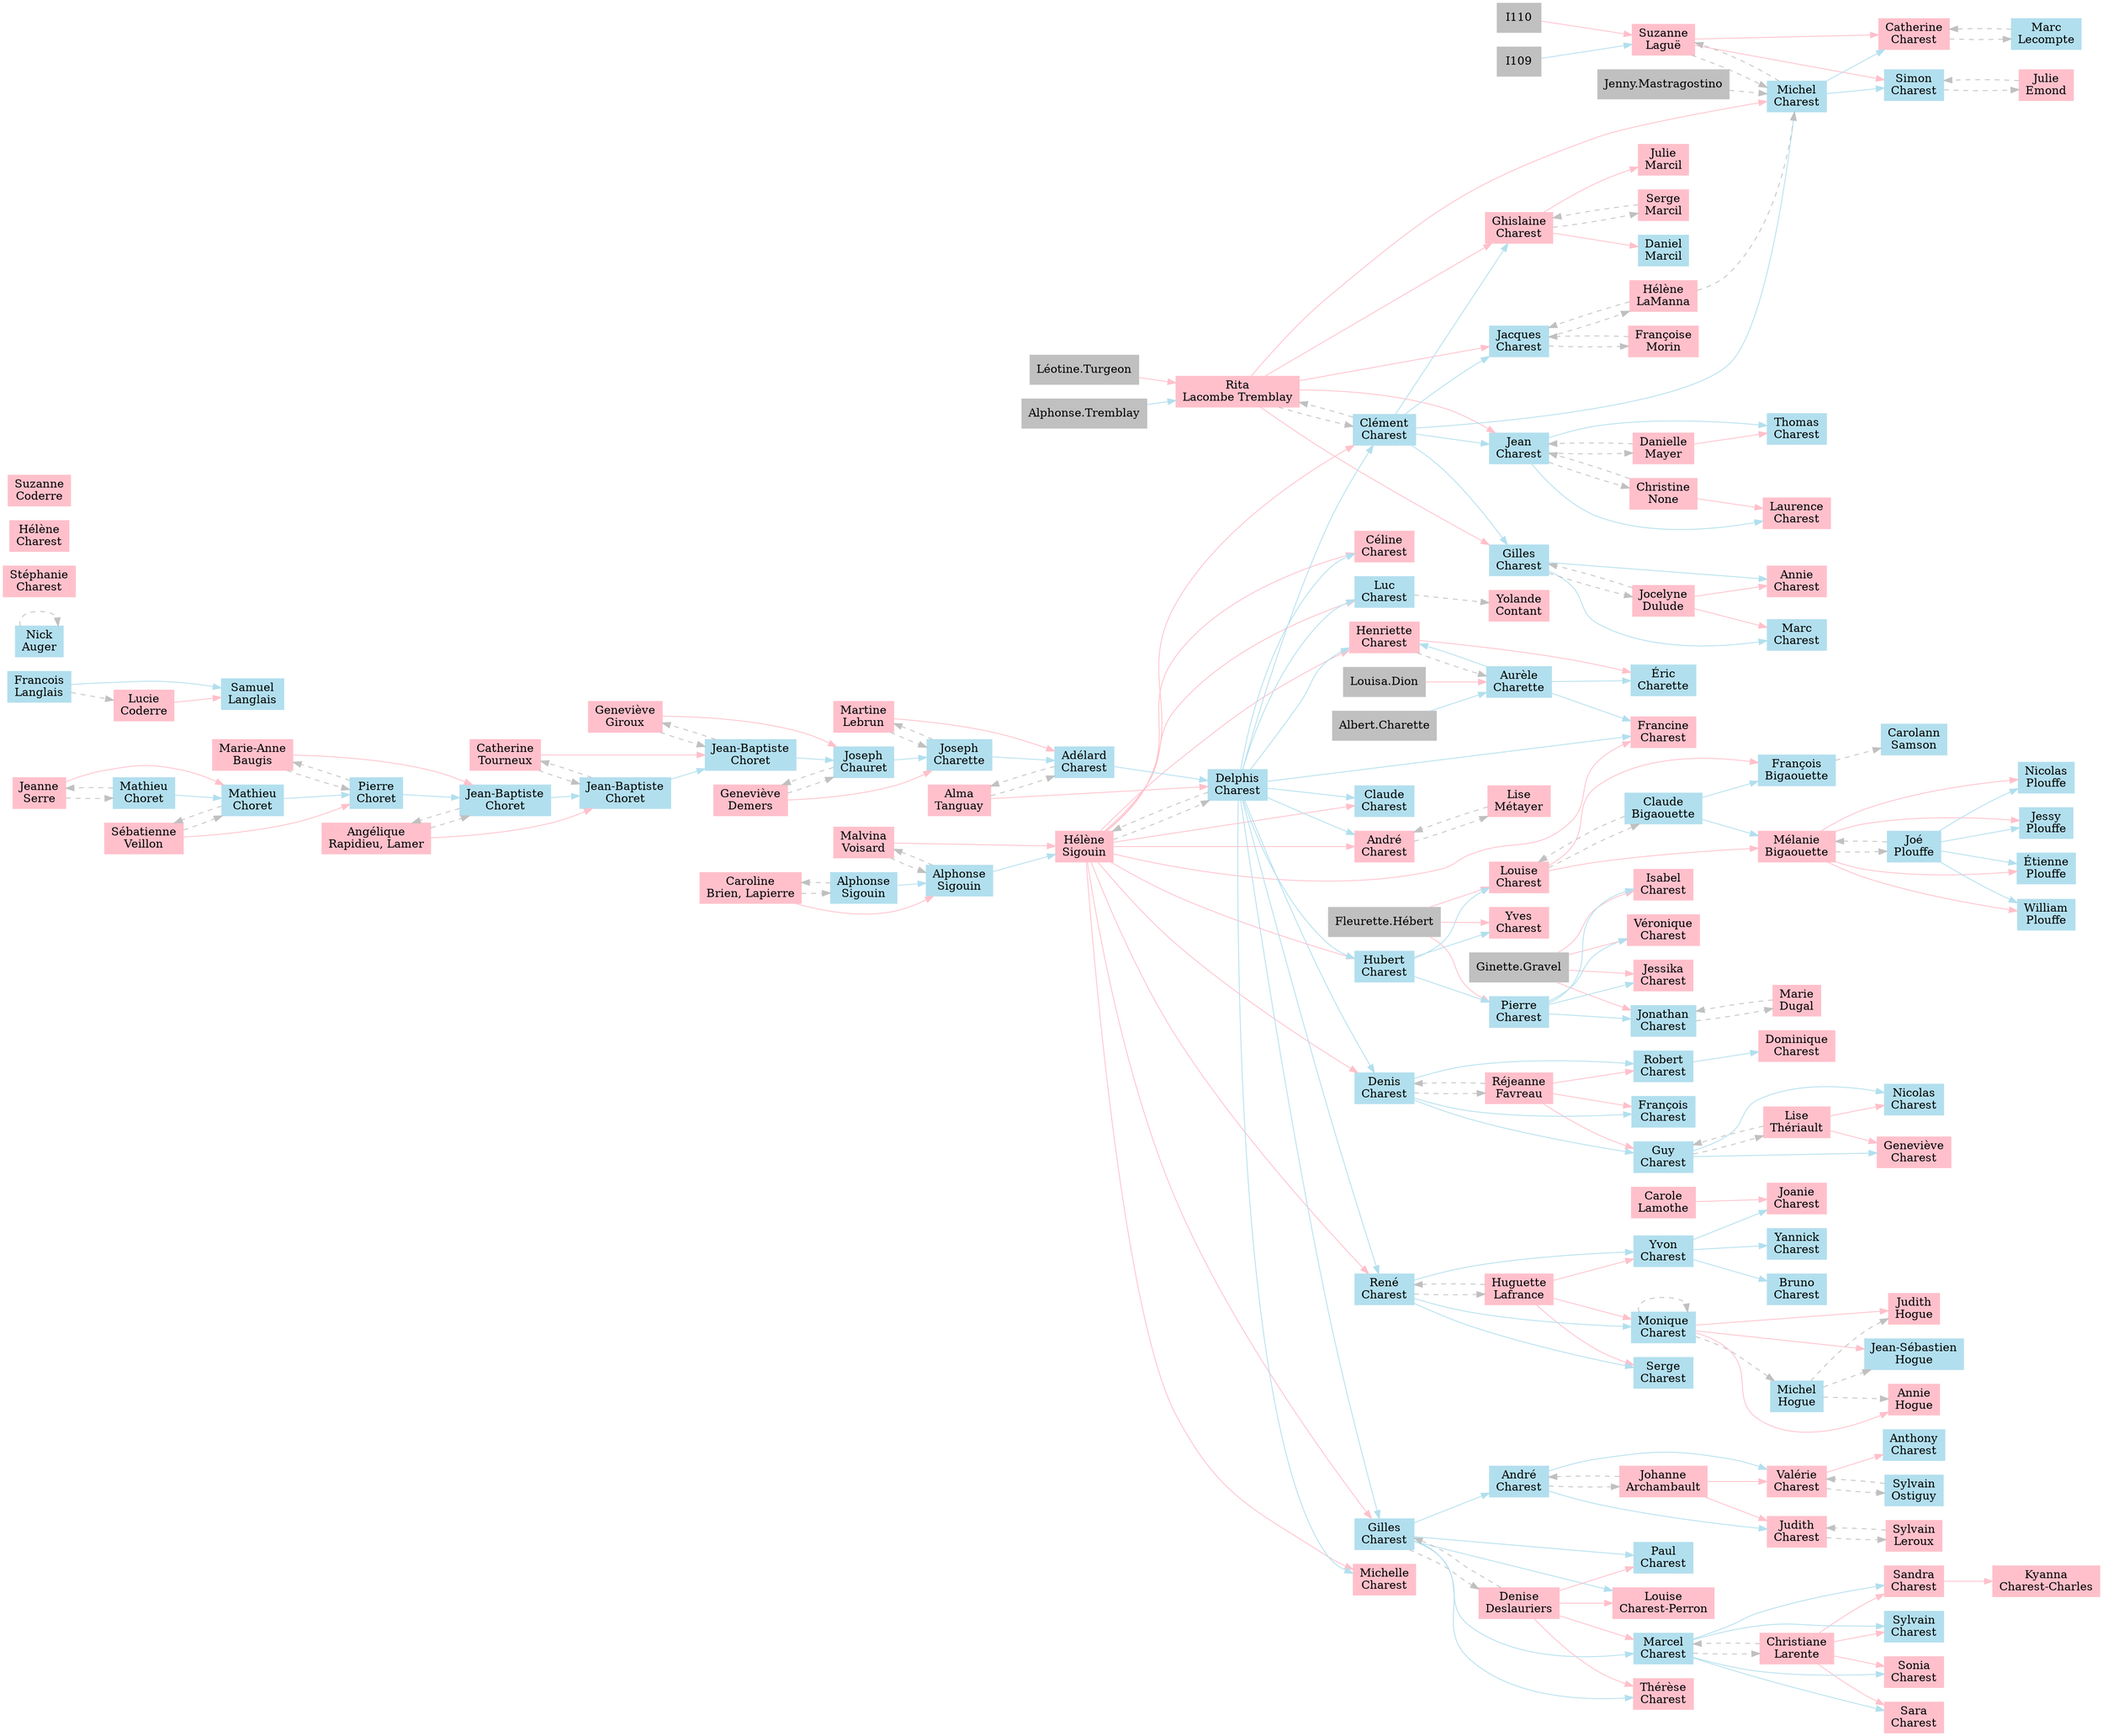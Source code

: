 digraph Genealopy {
	rankdir=LR
	I619 [label="Simon
Charest" color=lightblue2 shape=box style=filled]
	I603 [label="Suzanne
Laguë" color=pink shape=box style=filled]
	I603 -> I619 [color=pink style=solid]
	I610 [label="Michel
Charest" color=lightblue2 shape=box style=filled]
	I610 -> I619 [color=lightblue2 style=solid]
	JE [label="Julie
Emond" color=pink shape=box style=filled]
	JE -> I619 [color=grey style=dashed]
	JE [label="Julie
Emond" color=pink shape=box style=filled]
	I619 [label="Simon
Charest" color=lightblue2 shape=box style=filled]
	I619 -> JE [color=grey style=dashed]
	I620 [label="Catherine
Charest" color=pink shape=box style=filled]
	I603 [label="Suzanne
Laguë" color=pink shape=box style=filled]
	I603 -> I620 [color=pink style=solid]
	I610 [label="Michel
Charest" color=lightblue2 shape=box style=filled]
	I610 -> I620 [color=lightblue2 style=solid]
	ML [label="Marc
Lecompte" color=lightblue2 shape=box style=filled]
	ML -> I620 [color=grey style=dashed]
	ML [label="Marc
Lecompte" color=lightblue2 shape=box style=filled]
	I620 [label="Catherine
Charest" color=pink shape=box style=filled]
	I620 -> ML [color=grey style=dashed]
	"Anthony.Charest" [label="Anthony
Charest" color=lightblue2 shape=box style=filled]
	"Valérie.Charest" [label="Valérie
Charest" color=pink shape=box style=filled]
	"Valérie.Charest" -> "Anthony.Charest" [color=pink style=solid]
	"Kyanna.Charest" [label="Kyanna
Charest-Charles" color=pink shape=box style=filled]
	"Sandra.Charest" [label="Sandra
Charest" color=pink shape=box style=filled]
	"Sandra.Charest" -> "Kyanna.Charest" [color=pink style=solid]
	"William.Plouffe" [label="William
Plouffe" color=lightblue2 shape=box style=filled]
	"Mélanie.Bigaouette" [label="Mélanie
Bigaouette" color=pink shape=box style=filled]
	"Mélanie.Bigaouette" -> "William.Plouffe" [color=pink style=solid]
	"Joé.Plouffe" [label="Joé
Plouffe" color=lightblue2 shape=box style=filled]
	"Joé.Plouffe" -> "William.Plouffe" [color=lightblue2 style=solid]
	"Nicolas.Plouffe" [label="Nicolas
Plouffe" color=lightblue2 shape=box style=filled]
	"Mélanie.Bigaouette" [label="Mélanie
Bigaouette" color=pink shape=box style=filled]
	"Mélanie.Bigaouette" -> "Nicolas.Plouffe" [color=pink style=solid]
	"Joé.Plouffe" [label="Joé
Plouffe" color=lightblue2 shape=box style=filled]
	"Joé.Plouffe" -> "Nicolas.Plouffe" [color=lightblue2 style=solid]
	"Jessy.Plouffe" [label="Jessy
Plouffe" color=lightblue2 shape=box style=filled]
	"Mélanie.Bigaouette" [label="Mélanie
Bigaouette" color=pink shape=box style=filled]
	"Mélanie.Bigaouette" -> "Jessy.Plouffe" [color=pink style=solid]
	"Joé.Plouffe" [label="Joé
Plouffe" color=lightblue2 shape=box style=filled]
	"Joé.Plouffe" -> "Jessy.Plouffe" [color=lightblue2 style=solid]
	"Étienne.Plouffe" [label="Étienne
Plouffe" color=lightblue2 shape=box style=filled]
	"Mélanie.Bigaouette" [label="Mélanie
Bigaouette" color=pink shape=box style=filled]
	"Mélanie.Bigaouette" -> "Étienne.Plouffe" [color=pink style=solid]
	"Joé.Plouffe" [label="Joé
Plouffe" color=lightblue2 shape=box style=filled]
	"Joé.Plouffe" -> "Étienne.Plouffe" [color=lightblue2 style=solid]
	"Marc.Charest" [label="Marc
Charest" color=lightblue2 shape=box style=filled]
	"Jocelyne.Dulude" [label="Jocelyne
Dulude" color=pink shape=box style=filled]
	"Jocelyne.Dulude" -> "Marc.Charest" [color=pink style=solid]
	"Gilles2.Charest" [label="Gilles
Charest" color=lightblue2 shape=box style=filled]
	"Gilles2.Charest" -> "Marc.Charest" [color=lightblue2 style=solid]
	"Annie.Charest" [label="Annie
Charest" color=pink shape=box style=filled]
	"Jocelyne.Dulude" [label="Jocelyne
Dulude" color=pink shape=box style=filled]
	"Jocelyne.Dulude" -> "Annie.Charest" [color=pink style=solid]
	"Gilles2.Charest" [label="Gilles
Charest" color=lightblue2 shape=box style=filled]
	"Gilles2.Charest" -> "Annie.Charest" [color=lightblue2 style=solid]
	"Daniel.Marcil" [label="Daniel
Marcil" color=lightblue2 shape=box style=filled]
	"Ghislaine.Charest" [label="Ghislaine
Charest" color=pink shape=box style=filled]
	"Ghislaine.Charest" -> "Daniel.Marcil" [color=pink style=solid]
	"Julie.Marcil" [label="Julie
Marcil" color=pink shape=box style=filled]
	"Ghislaine.Charest" [label="Ghislaine
Charest" color=pink shape=box style=filled]
	"Ghislaine.Charest" -> "Julie.Marcil" [color=pink style=solid]
	"Laurence.Charest" [label="Laurence
Charest" color=pink shape=box style=filled]
	Christine [label="Christine
None" color=pink shape=box style=filled]
	Christine -> "Laurence.Charest" [color=pink style=solid]
	"Jean.Charest" [label="Jean
Charest" color=lightblue2 shape=box style=filled]
	"Jean.Charest" -> "Laurence.Charest" [color=lightblue2 style=solid]
	"Thomas.Charest" [label="Thomas
Charest" color=lightblue2 shape=box style=filled]
	"Danielle.Mayer" [label="Danielle
Mayer" color=pink shape=box style=filled]
	"Danielle.Mayer" -> "Thomas.Charest" [color=pink style=solid]
	"Jean.Charest" [label="Jean
Charest" color=lightblue2 shape=box style=filled]
	"Jean.Charest" -> "Thomas.Charest" [color=lightblue2 style=solid]
	"Dominique.Charest" [label="Dominique
Charest" color=pink shape=box style=filled]
	"Robert.Charest" [label="Robert
Charest" color=lightblue2 shape=box style=filled]
	"Robert.Charest" -> "Dominique.Charest" [color=lightblue2 style=solid]
	"Yannick.Charest" [label="Yannick
Charest" color=lightblue2 shape=box style=filled]
	"Yvon.Charest" [label="Yvon
Charest" color=lightblue2 shape=box style=filled]
	"Yvon.Charest" -> "Yannick.Charest" [color=lightblue2 style=solid]
	"Bruno.Charest" [label="Bruno
Charest" color=lightblue2 shape=box style=filled]
	"Yvon.Charest" [label="Yvon
Charest" color=lightblue2 shape=box style=filled]
	"Yvon.Charest" -> "Bruno.Charest" [color=lightblue2 style=solid]
	"Joannie.Charest" [label="Joanie
Charest" color=pink shape=box style=filled]
	"Carole.Lamothe" [label="Carole
Lamothe" color=pink shape=box style=filled]
	"Carole.Lamothe" -> "Joannie.Charest" [color=pink style=solid]
	"Yvon.Charest" [label="Yvon
Charest" color=lightblue2 shape=box style=filled]
	"Yvon.Charest" -> "Joannie.Charest" [color=lightblue2 style=solid]
	"Samuel.Langlais" [label="Samuel
Langlais" color=lightblue2 shape=box style=filled]
	"Lucie.Coderre" [label="Lucie
Coderre" color=pink shape=box style=filled]
	"Lucie.Coderre" -> "Samuel.Langlais" [color=pink style=solid]
	"Francois.Langlais" [label="Francois
Langlais" color=lightblue2 shape=box style=filled]
	"Francois.Langlais" -> "Samuel.Langlais" [color=lightblue2 style=solid]
	"Geneviève.Charest" [label="Geneviève
Charest" color=pink shape=box style=filled]
	"Lise.Thériault" [label="Lise
Thériault" color=pink shape=box style=filled]
	"Lise.Thériault" -> "Geneviève.Charest" [color=pink style=solid]
	"Guy.Charest" [label="Guy
Charest" color=lightblue2 shape=box style=filled]
	"Guy.Charest" -> "Geneviève.Charest" [color=lightblue2 style=solid]
	"Nicolas.Charest" [label="Nicolas
Charest" color=lightblue2 shape=box style=filled]
	"Lise.Thériault" [label="Lise
Thériault" color=pink shape=box style=filled]
	"Lise.Thériault" -> "Nicolas.Charest" [color=pink style=solid]
	"Guy.Charest" [label="Guy
Charest" color=lightblue2 shape=box style=filled]
	"Guy.Charest" -> "Nicolas.Charest" [color=lightblue2 style=solid]
	"Judith.Charest" [label="Judith
Charest" color=pink shape=box style=filled]
	"Johanne.Archambault" [label="Johanne
Archambault" color=pink shape=box style=filled]
	"Johanne.Archambault" -> "Judith.Charest" [color=pink style=solid]
	"André2.Charest" [label="André
Charest" color=lightblue2 shape=box style=filled]
	"André2.Charest" -> "Judith.Charest" [color=lightblue2 style=solid]
	"Sylvain.Leroux" [label="Sylvain
Leroux" color=pink shape=box style=filled]
	"Sylvain.Leroux" -> "Judith.Charest" [color=grey style=dashed]
	"Sylvain.Leroux" [label="Sylvain
Leroux" color=pink shape=box style=filled]
	"Judith.Charest" [label="Judith
Charest" color=pink shape=box style=filled]
	"Judith.Charest" -> "Sylvain.Leroux" [color=grey style=dashed]
	"Valérie.Charest" [label="Valérie
Charest" color=pink shape=box style=filled]
	"Johanne.Archambault" [label="Johanne
Archambault" color=pink shape=box style=filled]
	"Johanne.Archambault" -> "Valérie.Charest" [color=pink style=solid]
	"André2.Charest" [label="André
Charest" color=lightblue2 shape=box style=filled]
	"André2.Charest" -> "Valérie.Charest" [color=lightblue2 style=solid]
	"Sylvain.Ostiguy" [label="Sylvain
Ostiguy" color=lightblue2 shape=box style=filled]
	"Sylvain.Ostiguy" -> "Valérie.Charest" [color=grey style=dashed]
	"Sylvain.Ostiguy" [label="Sylvain
Ostiguy" color=lightblue2 shape=box style=filled]
	"Valérie.Charest" [label="Valérie
Charest" color=pink shape=box style=filled]
	"Valérie.Charest" -> "Sylvain.Ostiguy" [color=grey style=dashed]
	"Sylvain.Charest" [label="Sylvain
Charest" color=lightblue2 shape=box style=filled]
	"Christiane.Larente" [label="Christiane
Larente" color=pink shape=box style=filled]
	"Christiane.Larente" -> "Sylvain.Charest" [color=pink style=solid]
	"Marcel.Charest" [label="Marcel
Charest" color=lightblue2 shape=box style=filled]
	"Marcel.Charest" -> "Sylvain.Charest" [color=lightblue2 style=solid]
	"Sandra.Charest" [label="Sandra
Charest" color=pink shape=box style=filled]
	"Christiane.Larente" [label="Christiane
Larente" color=pink shape=box style=filled]
	"Christiane.Larente" -> "Sandra.Charest" [color=pink style=solid]
	"Marcel.Charest" [label="Marcel
Charest" color=lightblue2 shape=box style=filled]
	"Marcel.Charest" -> "Sandra.Charest" [color=lightblue2 style=solid]
	"Sonia.Charest" [label="Sonia
Charest" color=pink shape=box style=filled]
	"Christiane.Larente" [label="Christiane
Larente" color=pink shape=box style=filled]
	"Christiane.Larente" -> "Sonia.Charest" [color=pink style=solid]
	"Marcel.Charest" [label="Marcel
Charest" color=lightblue2 shape=box style=filled]
	"Marcel.Charest" -> "Sonia.Charest" [color=lightblue2 style=solid]
	"Sara.Charest" [label="Sara
Charest" color=pink shape=box style=filled]
	"Christiane.Larente" [label="Christiane
Larente" color=pink shape=box style=filled]
	"Christiane.Larente" -> "Sara.Charest" [color=pink style=solid]
	"Marcel.Charest" [label="Marcel
Charest" color=lightblue2 shape=box style=filled]
	"Marcel.Charest" -> "Sara.Charest" [color=lightblue2 style=solid]
	"Mélanie.Bigaouette" [label="Mélanie
Bigaouette" color=pink shape=box style=filled]
	"Louise.Charest" [label="Louise
Charest" color=pink shape=box style=filled]
	"Louise.Charest" -> "Mélanie.Bigaouette" [color=pink style=solid]
	"Claude.Bigaouette" [label="Claude
Bigaouette" color=lightblue2 shape=box style=filled]
	"Claude.Bigaouette" -> "Mélanie.Bigaouette" [color=lightblue2 style=solid]
	"Joé.Plouffe" [label="Joé
Plouffe" color=lightblue2 shape=box style=filled]
	"Joé.Plouffe" -> "Mélanie.Bigaouette" [color=grey style=dashed]
	"Joé.Plouffe" [label="Joé
Plouffe" color=lightblue2 shape=box style=filled]
	"Mélanie.Bigaouette" [label="Mélanie
Bigaouette" color=pink shape=box style=filled]
	"Mélanie.Bigaouette" -> "Joé.Plouffe" [color=grey style=dashed]
	"François.Bigaouette" [label="François
Bigaouette" color=lightblue2 shape=box style=filled]
	"Louise.Charest" [label="Louise
Charest" color=pink shape=box style=filled]
	"Louise.Charest" -> "François.Bigaouette" [color=pink style=solid]
	"Claude.Bigaouette" [label="Claude
Bigaouette" color=lightblue2 shape=box style=filled]
	"Claude.Bigaouette" -> "François.Bigaouette" [color=lightblue2 style=solid]
	"Carolann.Samson" [label="Carolann
Samson" color=lightblue2 shape=box style=filled]
	"François.Bigaouette" [label="François
Bigaouette" color=lightblue2 shape=box style=filled]
	"François.Bigaouette" -> "Carolann.Samson" [color=grey style=dashed]
	"Véronique.Charest" [label="Véronique
Charest" color=pink shape=box style=filled]
	"Ginette.Gravel" [color=grey shape=box style=filled]
	"Ginette.Gravel" -> "Véronique.Charest" [color=pink style=solid]
	"Pierre.Charest" [label="Pierre
Charest" color=lightblue2 shape=box style=filled]
	"Pierre.Charest" -> "Véronique.Charest" [color=lightblue2 style=solid]
	"Isabel.Charest" [label="Isabel
Charest" color=pink shape=box style=filled]
	"Ginette.Gravel" [color=grey shape=box style=filled]
	"Ginette.Gravel" -> "Isabel.Charest" [color=pink style=solid]
	"Pierre.Charest" [label="Pierre
Charest" color=lightblue2 shape=box style=filled]
	"Pierre.Charest" -> "Isabel.Charest" [color=lightblue2 style=solid]
	"Nick.Auger" [label="Nick
Auger" color=lightblue2 shape=box style=filled]
	"Nick.Auger" [label="Nick
Auger" color=lightblue2 shape=box style=filled]
	"Nick.Auger" -> "Nick.Auger" [color=grey style=dashed]
	"Jessika.Charest" [label="Jessika
Charest" color=pink shape=box style=filled]
	"Ginette.Gravel" [color=grey shape=box style=filled]
	"Ginette.Gravel" -> "Jessika.Charest" [color=pink style=solid]
	"Pierre.Charest" [label="Pierre
Charest" color=lightblue2 shape=box style=filled]
	"Pierre.Charest" -> "Jessika.Charest" [color=lightblue2 style=solid]
	"Jonathan.Charest" [label="Jonathan
Charest" color=lightblue2 shape=box style=filled]
	"Ginette.Gravel" [color=grey shape=box style=filled]
	"Ginette.Gravel" -> "Jonathan.Charest" [color=pink style=solid]
	"Pierre.Charest" [label="Pierre
Charest" color=lightblue2 shape=box style=filled]
	"Pierre.Charest" -> "Jonathan.Charest" [color=lightblue2 style=solid]
	"Marie.Dugal" [label="Marie
Dugal" color=pink shape=box style=filled]
	"Marie.Dugal" -> "Jonathan.Charest" [color=grey style=dashed]
	"Marie.Dugal" [label="Marie
Dugal" color=pink shape=box style=filled]
	"Jonathan.Charest" [label="Jonathan
Charest" color=lightblue2 shape=box style=filled]
	"Jonathan.Charest" -> "Marie.Dugal" [color=grey style=dashed]
	"Stéphanie.Charest" [label="Stéphanie
Charest" color=pink shape=box style=filled]
	"Annie.Hogue" [label="Annie
Hogue" color=pink shape=box style=filled]
	"Monique.Charest" [label="Monique
Charest" color=lightblue2 shape=box style=filled]
	"Monique.Charest" -> "Annie.Hogue" [color=pink style=solid]
	"Michel.Hogue" [label="Michel
Hogue" color=lightblue2 shape=box style=filled]
	"Michel.Hogue" -> "Annie.Hogue" [color=grey style=dashed]
	"Judith.Hogue" [label="Judith
Hogue" color=pink shape=box style=filled]
	"Monique.Charest" [label="Monique
Charest" color=lightblue2 shape=box style=filled]
	"Monique.Charest" -> "Judith.Hogue" [color=pink style=solid]
	"Michel.Hogue" [label="Michel
Hogue" color=lightblue2 shape=box style=filled]
	"Michel.Hogue" -> "Judith.Hogue" [color=grey style=dashed]
	"Jean-Sébastien.Hogue" [label="Jean-Sébastien
Hogue" color=lightblue2 shape=box style=filled]
	"Monique.Charest" [label="Monique
Charest" color=lightblue2 shape=box style=filled]
	"Monique.Charest" -> "Jean-Sébastien.Hogue" [color=pink style=solid]
	"Michel.Hogue" [label="Michel
Hogue" color=lightblue2 shape=box style=filled]
	"Michel.Hogue" -> "Jean-Sébastien.Hogue" [color=grey style=dashed]
	"Robert.Charest" [label="Robert
Charest" color=lightblue2 shape=box style=filled]
	"Réjeanne.Favreau" [label="Réjeanne
Favreau" color=pink shape=box style=filled]
	"Réjeanne.Favreau" -> "Robert.Charest" [color=pink style=solid]
	"Denis.Charest" [label="Denis
Charest" color=lightblue2 shape=box style=filled]
	"Denis.Charest" -> "Robert.Charest" [color=lightblue2 style=solid]
	"Guy.Charest" [label="Guy
Charest" color=lightblue2 shape=box style=filled]
	"Réjeanne.Favreau" [label="Réjeanne
Favreau" color=pink shape=box style=filled]
	"Réjeanne.Favreau" -> "Guy.Charest" [color=pink style=solid]
	"Denis.Charest" [label="Denis
Charest" color=lightblue2 shape=box style=filled]
	"Denis.Charest" -> "Guy.Charest" [color=lightblue2 style=solid]
	"Lise.Thériault" [label="Lise
Thériault" color=pink shape=box style=filled]
	"Lise.Thériault" -> "Guy.Charest" [color=grey style=dashed]
	"Lise.Thériault" [label="Lise
Thériault" color=pink shape=box style=filled]
	"Guy.Charest" [label="Guy
Charest" color=lightblue2 shape=box style=filled]
	"Guy.Charest" -> "Lise.Thériault" [color=grey style=dashed]
	"François.Charest" [label="François
Charest" color=lightblue2 shape=box style=filled]
	"Réjeanne.Favreau" [label="Réjeanne
Favreau" color=pink shape=box style=filled]
	"Réjeanne.Favreau" -> "François.Charest" [color=pink style=solid]
	"Denis.Charest" [label="Denis
Charest" color=lightblue2 shape=box style=filled]
	"Denis.Charest" -> "François.Charest" [color=lightblue2 style=solid]
	"Éric.Charette" [label="Éric
Charette" color=lightblue2 shape=box style=filled]
	"Henriette.Charest" [label="Henriette
Charest" color=pink shape=box style=filled]
	"Henriette.Charest" -> "Éric.Charette" [color=pink style=solid]
	"Aurèle.Charette" [label="Aurèle
Charette" color=lightblue2 shape=box style=filled]
	"Aurèle.Charette" -> "Éric.Charette" [color=lightblue2 style=solid]
	"Lucie.Coderre" [label="Lucie
Coderre" color=pink shape=box style=filled]
	"Francois.Langlais" [label="Francois
Langlais" color=lightblue2 shape=box style=filled]
	"Francois.Langlais" -> "Lucie.Coderre" [color=grey style=dashed]
	"Francois.Langlais" [label="Francois
Langlais" color=lightblue2 shape=box style=filled]
	"Hélène.Charest" [label="Hélène
Charest" color=pink shape=box style=filled]
	"Suzanne.Coderre" [label="Suzanne
Coderre" color=pink shape=box style=filled]
	"Monique.Charest" [label="Monique
Charest" color=lightblue2 shape=box style=filled]
	"Huguette.Lafrance" [label="Huguette
Lafrance" color=pink shape=box style=filled]
	"Huguette.Lafrance" -> "Monique.Charest" [color=pink style=solid]
	"René.Charest" [label="René
Charest" color=lightblue2 shape=box style=filled]
	"René.Charest" -> "Monique.Charest" [color=lightblue2 style=solid]
	"Monique.Charest" [label="Monique
Charest" color=lightblue2 shape=box style=filled]
	"Monique.Charest" -> "Monique.Charest" [color=grey style=dashed]
	"Michel.Hogue" [label="Michel
Hogue" color=lightblue2 shape=box style=filled]
	"Monique.Charest" [label="Monique
Charest" color=lightblue2 shape=box style=filled]
	"Monique.Charest" -> "Michel.Hogue" [color=grey style=dashed]
	"Serge.Charest" [label="Serge
Charest" color=lightblue2 shape=box style=filled]
	"Huguette.Lafrance" [label="Huguette
Lafrance" color=pink shape=box style=filled]
	"Huguette.Lafrance" -> "Serge.Charest" [color=pink style=solid]
	"René.Charest" [label="René
Charest" color=lightblue2 shape=box style=filled]
	"René.Charest" -> "Serge.Charest" [color=lightblue2 style=solid]
	"Yvon.Charest" [label="Yvon
Charest" color=lightblue2 shape=box style=filled]
	"Huguette.Lafrance" [label="Huguette
Lafrance" color=pink shape=box style=filled]
	"Huguette.Lafrance" -> "Yvon.Charest" [color=pink style=solid]
	"René.Charest" [label="René
Charest" color=lightblue2 shape=box style=filled]
	"René.Charest" -> "Yvon.Charest" [color=lightblue2 style=solid]
	"Carole.Lamothe" [label="Carole
Lamothe" color=pink shape=box style=filled]
	"Christiane.Larente" [label="Christiane
Larente" color=pink shape=box style=filled]
	"Marcel.Charest" [label="Marcel
Charest" color=lightblue2 shape=box style=filled]
	"Marcel.Charest" -> "Christiane.Larente" [color=grey style=dashed]
	"Louise.Charest" [label="Louise
Charest" color=pink shape=box style=filled]
	"Fleurette.Hébert" [color=grey shape=box style=filled]
	"Fleurette.Hébert" -> "Louise.Charest" [color=pink style=solid]
	"Hubert.Charest" [label="Hubert
Charest" color=lightblue2 shape=box style=filled]
	"Hubert.Charest" -> "Louise.Charest" [color=lightblue2 style=solid]
	"Claude.Bigaouette" [label="Claude
Bigaouette" color=lightblue2 shape=box style=filled]
	"Claude.Bigaouette" -> "Louise.Charest" [color=grey style=dashed]
	"Claude.Bigaouette" [label="Claude
Bigaouette" color=lightblue2 shape=box style=filled]
	"Louise.Charest" [label="Louise
Charest" color=pink shape=box style=filled]
	"Louise.Charest" -> "Claude.Bigaouette" [color=grey style=dashed]
	"Pierre.Charest" [label="Pierre
Charest" color=lightblue2 shape=box style=filled]
	"Fleurette.Hébert" [color=grey shape=box style=filled]
	"Fleurette.Hébert" -> "Pierre.Charest" [color=pink style=solid]
	"Hubert.Charest" [label="Hubert
Charest" color=lightblue2 shape=box style=filled]
	"Hubert.Charest" -> "Pierre.Charest" [color=lightblue2 style=solid]
	"Yves.Charest" [label="Yves
Charest" color=pink shape=box style=filled]
	"Fleurette.Hébert" [color=grey shape=box style=filled]
	"Fleurette.Hébert" -> "Yves.Charest" [color=pink style=solid]
	"Hubert.Charest" [label="Hubert
Charest" color=lightblue2 shape=box style=filled]
	"Hubert.Charest" -> "Yves.Charest" [color=lightblue2 style=solid]
	"André2.Charest" [label="André
Charest" color=lightblue2 shape=box style=filled]
	"Gilles.Charest" [label="Gilles
Charest" color=lightblue2 shape=box style=filled]
	"Gilles.Charest" -> "André2.Charest" [color=lightblue2 style=solid]
	"Johanne.Archambault" [label="Johanne
Archambault" color=pink shape=box style=filled]
	"Johanne.Archambault" -> "André2.Charest" [color=grey style=dashed]
	"Johanne.Archambault" [label="Johanne
Archambault" color=pink shape=box style=filled]
	"André2.Charest" [label="André
Charest" color=lightblue2 shape=box style=filled]
	"André2.Charest" -> "Johanne.Archambault" [color=grey style=dashed]
	"Thérèse.Charest" [label="Thérèse
Charest" color=pink shape=box style=filled]
	"Denise.Deslauriers" [label="Denise
Deslauriers" color=pink shape=box style=filled]
	"Denise.Deslauriers" -> "Thérèse.Charest" [color=pink style=solid]
	"Gilles.Charest" [label="Gilles
Charest" color=lightblue2 shape=box style=filled]
	"Gilles.Charest" -> "Thérèse.Charest" [color=lightblue2 style=solid]
	"Marcel.Charest" [label="Marcel
Charest" color=lightblue2 shape=box style=filled]
	"Denise.Deslauriers" [label="Denise
Deslauriers" color=pink shape=box style=filled]
	"Denise.Deslauriers" -> "Marcel.Charest" [color=pink style=solid]
	"Gilles.Charest" [label="Gilles
Charest" color=lightblue2 shape=box style=filled]
	"Gilles.Charest" -> "Marcel.Charest" [color=lightblue2 style=solid]
	"Christiane.Larente" [label="Christiane
Larente" color=pink shape=box style=filled]
	"Christiane.Larente" -> "Marcel.Charest" [color=grey style=dashed]
	"Paul.Charest" [label="Paul
Charest" color=lightblue2 shape=box style=filled]
	"Denise.Deslauriers" [label="Denise
Deslauriers" color=pink shape=box style=filled]
	"Denise.Deslauriers" -> "Paul.Charest" [color=pink style=solid]
	"Gilles.Charest" [label="Gilles
Charest" color=lightblue2 shape=box style=filled]
	"Gilles.Charest" -> "Paul.Charest" [color=lightblue2 style=solid]
	"Louise.Charest-Perron" [label="Louise
Charest-Perron" color=pink shape=box style=filled]
	"Denise.Deslauriers" [label="Denise
Deslauriers" color=pink shape=box style=filled]
	"Denise.Deslauriers" -> "Louise.Charest-Perron" [color=pink style=solid]
	"Gilles.Charest" [label="Gilles
Charest" color=lightblue2 shape=box style=filled]
	"Gilles.Charest" -> "Louise.Charest-Perron" [color=lightblue2 style=solid]
	I610 [label="Michel
Charest" color=lightblue2 shape=box style=filled]
	511415 [label="Rita
Lacombe Tremblay" color=pink shape=box style=filled]
	511415 -> I610 [color=pink style=solid]
	511416 [label="Clément
Charest" color=lightblue2 shape=box style=filled]
	511416 -> I610 [color=lightblue2 style=solid]
	I603 [label="Suzanne
Laguë" color=pink shape=box style=filled]
	I603 -> I610 [color=grey style=dashed]
	"Hélène.LaManna" [label="Hélène
LaManna" color=pink shape=box style=filled]
	"Hélène.LaManna" -> I610 [color=grey style=dashed]
	"Jenny.Mastragostino" [color=grey shape=box style=filled]
	"Jenny.Mastragostino" -> I610 [color=grey style=dashed]
	I603 [label="Suzanne
Laguë" color=pink shape=box style=filled]
	I110 [color=grey shape=box style=filled]
	I110 -> I603 [color=pink style=solid]
	I109 [color=grey shape=box style=filled]
	I109 -> I603 [color=lightblue2 style=solid]
	I610 [label="Michel
Charest" color=lightblue2 shape=box style=filled]
	I610 -> I603 [color=grey style=dashed]
	"Gilles2.Charest" [label="Gilles
Charest" color=lightblue2 shape=box style=filled]
	511415 [label="Rita
Lacombe Tremblay" color=pink shape=box style=filled]
	511415 -> "Gilles2.Charest" [color=pink style=solid]
	511416 [label="Clément
Charest" color=lightblue2 shape=box style=filled]
	511416 -> "Gilles2.Charest" [color=lightblue2 style=solid]
	"Jocelyne.Dulude" [label="Jocelyne
Dulude" color=pink shape=box style=filled]
	"Jocelyne.Dulude" -> "Gilles2.Charest" [color=grey style=dashed]
	"Jocelyne.Dulude" [label="Jocelyne
Dulude" color=pink shape=box style=filled]
	"Gilles2.Charest" [label="Gilles
Charest" color=lightblue2 shape=box style=filled]
	"Gilles2.Charest" -> "Jocelyne.Dulude" [color=grey style=dashed]
	"Ghislaine.Charest" [label="Ghislaine
Charest" color=pink shape=box style=filled]
	511415 [label="Rita
Lacombe Tremblay" color=pink shape=box style=filled]
	511415 -> "Ghislaine.Charest" [color=pink style=solid]
	511416 [label="Clément
Charest" color=lightblue2 shape=box style=filled]
	511416 -> "Ghislaine.Charest" [color=lightblue2 style=solid]
	"Serge.Marcil" [label="Serge
Marcil" color=pink shape=box style=filled]
	"Serge.Marcil" -> "Ghislaine.Charest" [color=grey style=dashed]
	"Serge.Marcil" [label="Serge
Marcil" color=pink shape=box style=filled]
	"Ghislaine.Charest" [label="Ghislaine
Charest" color=pink shape=box style=filled]
	"Ghislaine.Charest" -> "Serge.Marcil" [color=grey style=dashed]
	"Jean.Charest" [label="Jean
Charest" color=lightblue2 shape=box style=filled]
	511415 [label="Rita
Lacombe Tremblay" color=pink shape=box style=filled]
	511415 -> "Jean.Charest" [color=pink style=solid]
	511416 [label="Clément
Charest" color=lightblue2 shape=box style=filled]
	511416 -> "Jean.Charest" [color=lightblue2 style=solid]
	Christine [label="Christine
None" color=pink shape=box style=filled]
	Christine -> "Jean.Charest" [color=grey style=dashed]
	"Danielle.Mayer" [label="Danielle
Mayer" color=pink shape=box style=filled]
	"Danielle.Mayer" -> "Jean.Charest" [color=grey style=dashed]
	Christine [label="Christine
None" color=pink shape=box style=filled]
	"Jean.Charest" [label="Jean
Charest" color=lightblue2 shape=box style=filled]
	"Jean.Charest" -> Christine [color=grey style=dashed]
	"Danielle.Mayer" [label="Danielle
Mayer" color=pink shape=box style=filled]
	"Jean.Charest" [label="Jean
Charest" color=lightblue2 shape=box style=filled]
	"Jean.Charest" -> "Danielle.Mayer" [color=grey style=dashed]
	"Jacques.Charest" [label="Jacques
Charest" color=lightblue2 shape=box style=filled]
	511415 [label="Rita
Lacombe Tremblay" color=pink shape=box style=filled]
	511415 -> "Jacques.Charest" [color=pink style=solid]
	511416 [label="Clément
Charest" color=lightblue2 shape=box style=filled]
	511416 -> "Jacques.Charest" [color=lightblue2 style=solid]
	"Françoise.Morin" [label="Françoise
Morin" color=pink shape=box style=filled]
	"Françoise.Morin" -> "Jacques.Charest" [color=grey style=dashed]
	"Hélène.LaManna" [label="Hélène
LaManna" color=pink shape=box style=filled]
	"Hélène.LaManna" -> "Jacques.Charest" [color=grey style=dashed]
	"Françoise.Morin" [label="Françoise
Morin" color=pink shape=box style=filled]
	"Jacques.Charest" [label="Jacques
Charest" color=lightblue2 shape=box style=filled]
	"Jacques.Charest" -> "Françoise.Morin" [color=grey style=dashed]
	"Hélène.LaManna" [label="Hélène
LaManna" color=pink shape=box style=filled]
	"Jacques.Charest" [label="Jacques
Charest" color=lightblue2 shape=box style=filled]
	"Jacques.Charest" -> "Hélène.LaManna" [color=grey style=dashed]
	"Michelle.Charest" [label="Michelle
Charest" color=pink shape=box style=filled]
	511418 [label="Hélène
Sigouin" color=pink shape=box style=filled]
	511418 -> "Michelle.Charest" [color=pink style=solid]
	511417 [label="Delphis
Charest" color=lightblue2 shape=box style=filled]
	511417 -> "Michelle.Charest" [color=lightblue2 style=solid]
	511415 [label="Rita
Lacombe Tremblay" color=pink shape=box style=filled]
	"Léotine.Turgeon" [color=grey shape=box style=filled]
	"Léotine.Turgeon" -> 511415 [color=pink style=solid]
	"Alphonse.Tremblay" [color=grey shape=box style=filled]
	"Alphonse.Tremblay" -> 511415 [color=lightblue2 style=solid]
	511416 [label="Clément
Charest" color=lightblue2 shape=box style=filled]
	511416 -> 511415 [color=grey style=dashed]
	511416 [label="Clément
Charest" color=lightblue2 shape=box style=filled]
	511418 [label="Hélène
Sigouin" color=pink shape=box style=filled]
	511418 -> 511416 [color=pink style=solid]
	511417 [label="Delphis
Charest" color=lightblue2 shape=box style=filled]
	511417 -> 511416 [color=lightblue2 style=solid]
	511415 [label="Rita
Lacombe Tremblay" color=pink shape=box style=filled]
	511415 -> 511416 [color=grey style=dashed]
	"Hubert.Charest" [label="Hubert
Charest" color=lightblue2 shape=box style=filled]
	511418 [label="Hélène
Sigouin" color=pink shape=box style=filled]
	511418 -> "Hubert.Charest" [color=pink style=solid]
	511417 [label="Delphis
Charest" color=lightblue2 shape=box style=filled]
	511417 -> "Hubert.Charest" [color=lightblue2 style=solid]
	"René.Charest" [label="René
Charest" color=lightblue2 shape=box style=filled]
	511418 [label="Hélène
Sigouin" color=pink shape=box style=filled]
	511418 -> "René.Charest" [color=pink style=solid]
	511417 [label="Delphis
Charest" color=lightblue2 shape=box style=filled]
	511417 -> "René.Charest" [color=lightblue2 style=solid]
	"Huguette.Lafrance" [label="Huguette
Lafrance" color=pink shape=box style=filled]
	"Huguette.Lafrance" -> "René.Charest" [color=grey style=dashed]
	"Huguette.Lafrance" [label="Huguette
Lafrance" color=pink shape=box style=filled]
	"René.Charest" [label="René
Charest" color=lightblue2 shape=box style=filled]
	"René.Charest" -> "Huguette.Lafrance" [color=grey style=dashed]
	"Céline.Charest" [label="Céline
Charest" color=pink shape=box style=filled]
	511418 [label="Hélène
Sigouin" color=pink shape=box style=filled]
	511418 -> "Céline.Charest" [color=pink style=solid]
	511417 [label="Delphis
Charest" color=lightblue2 shape=box style=filled]
	511417 -> "Céline.Charest" [color=lightblue2 style=solid]
	"Claude.Charest" [label="Claude
Charest" color=lightblue2 shape=box style=filled]
	511418 [label="Hélène
Sigouin" color=pink shape=box style=filled]
	511418 -> "Claude.Charest" [color=pink style=solid]
	511417 [label="Delphis
Charest" color=lightblue2 shape=box style=filled]
	511417 -> "Claude.Charest" [color=lightblue2 style=solid]
	"Luc.Charest" [label="Luc
Charest" color=lightblue2 shape=box style=filled]
	511418 [label="Hélène
Sigouin" color=pink shape=box style=filled]
	511418 -> "Luc.Charest" [color=pink style=solid]
	511417 [label="Delphis
Charest" color=lightblue2 shape=box style=filled]
	511417 -> "Luc.Charest" [color=lightblue2 style=solid]
	"Yolande.Contant" [label="Yolande
Contant" color=pink shape=box style=filled]
	"Luc.Charest" [label="Luc
Charest" color=lightblue2 shape=box style=filled]
	"Luc.Charest" -> "Yolande.Contant" [color=grey style=dashed]
	"André.Charest" [label="André
Charest" color=pink shape=box style=filled]
	511418 [label="Hélène
Sigouin" color=pink shape=box style=filled]
	511418 -> "André.Charest" [color=pink style=solid]
	511417 [label="Delphis
Charest" color=lightblue2 shape=box style=filled]
	511417 -> "André.Charest" [color=lightblue2 style=solid]
	"Lise.Métayer" [label="Lise
Métayer" color=pink shape=box style=filled]
	"Lise.Métayer" -> "André.Charest" [color=grey style=dashed]
	"Lise.Métayer" [label="Lise
Métayer" color=pink shape=box style=filled]
	"André.Charest" [label="André
Charest" color=pink shape=box style=filled]
	"André.Charest" -> "Lise.Métayer" [color=grey style=dashed]
	"Gilles.Charest" [label="Gilles
Charest" color=lightblue2 shape=box style=filled]
	511418 [label="Hélène
Sigouin" color=pink shape=box style=filled]
	511418 -> "Gilles.Charest" [color=pink style=solid]
	511417 [label="Delphis
Charest" color=lightblue2 shape=box style=filled]
	511417 -> "Gilles.Charest" [color=lightblue2 style=solid]
	"Denise.Deslauriers" [label="Denise
Deslauriers" color=pink shape=box style=filled]
	"Denise.Deslauriers" -> "Gilles.Charest" [color=grey style=dashed]
	"Denise.Deslauriers" [label="Denise
Deslauriers" color=pink shape=box style=filled]
	"Gilles.Charest" [label="Gilles
Charest" color=lightblue2 shape=box style=filled]
	"Gilles.Charest" -> "Denise.Deslauriers" [color=grey style=dashed]
	"Denis.Charest" [label="Denis
Charest" color=lightblue2 shape=box style=filled]
	511418 [label="Hélène
Sigouin" color=pink shape=box style=filled]
	511418 -> "Denis.Charest" [color=pink style=solid]
	511417 [label="Delphis
Charest" color=lightblue2 shape=box style=filled]
	511417 -> "Denis.Charest" [color=lightblue2 style=solid]
	"Réjeanne.Favreau" [label="Réjeanne
Favreau" color=pink shape=box style=filled]
	"Réjeanne.Favreau" -> "Denis.Charest" [color=grey style=dashed]
	"Réjeanne.Favreau" [label="Réjeanne
Favreau" color=pink shape=box style=filled]
	"Denis.Charest" [label="Denis
Charest" color=lightblue2 shape=box style=filled]
	"Denis.Charest" -> "Réjeanne.Favreau" [color=grey style=dashed]
	"Henriette.Charest" [label="Henriette
Charest" color=pink shape=box style=filled]
	511418 [label="Hélène
Sigouin" color=pink shape=box style=filled]
	511418 -> "Henriette.Charest" [color=pink style=solid]
	511417 [label="Delphis
Charest" color=lightblue2 shape=box style=filled]
	511417 -> "Henriette.Charest" [color=lightblue2 style=solid]
	"Aurèle.Charette" [label="Aurèle
Charette" color=lightblue2 shape=box style=filled]
	"Aurèle.Charette" -> "Henriette.Charest" [color=lightblue2 style=solid]
	"Francine.Charest" [label="Francine
Charest" color=pink shape=box style=filled]
	511418 [label="Hélène
Sigouin" color=pink shape=box style=filled]
	511418 -> "Francine.Charest" [color=pink style=solid]
	511417 [label="Delphis
Charest" color=lightblue2 shape=box style=filled]
	511417 -> "Francine.Charest" [color=lightblue2 style=solid]
	"Aurèle.Charette" [label="Aurèle
Charette" color=lightblue2 shape=box style=filled]
	"Aurèle.Charette" -> "Francine.Charest" [color=lightblue2 style=solid]
	"Aurèle.Charette" [label="Aurèle
Charette" color=lightblue2 shape=box style=filled]
	"Louisa.Dion" [color=grey shape=box style=filled]
	"Louisa.Dion" -> "Aurèle.Charette" [color=pink style=solid]
	"Albert.Charette" [color=grey shape=box style=filled]
	"Albert.Charette" -> "Aurèle.Charette" [color=lightblue2 style=solid]
	"Henriette.Charest" [label="Henriette
Charest" color=pink shape=box style=filled]
	"Henriette.Charest" -> "Aurèle.Charette" [color=grey style=dashed]
	511418 [label="Hélène
Sigouin" color=pink shape=box style=filled]
	"Malvina.Voisard" [label="Malvina
Voisard" color=pink shape=box style=filled]
	"Malvina.Voisard" -> 511418 [color=pink style=solid]
	"Alphonse.Sigouin" [label="Alphonse
Sigouin" color=lightblue2 shape=box style=filled]
	"Alphonse.Sigouin" -> 511418 [color=lightblue2 style=solid]
	511417 [label="Delphis
Charest" color=lightblue2 shape=box style=filled]
	511417 -> 511418 [color=grey style=dashed]
	511417 [label="Delphis
Charest" color=lightblue2 shape=box style=filled]
	"Alma.Tanguay" [label="Alma
Tanguay" color=pink shape=box style=filled]
	"Alma.Tanguay" -> 511417 [color=pink style=solid]
	"Adélard.Charest" [label="Adélard
Charest" color=lightblue2 shape=box style=filled]
	"Adélard.Charest" -> 511417 [color=lightblue2 style=solid]
	511418 [label="Hélène
Sigouin" color=pink shape=box style=filled]
	511418 -> 511417 [color=grey style=dashed]
	"Alma.Tanguay" [label="Alma
Tanguay" color=pink shape=box style=filled]
	"Adélard.Charest" [label="Adélard
Charest" color=lightblue2 shape=box style=filled]
	"Adélard.Charest" -> "Alma.Tanguay" [color=grey style=dashed]
	"Adélard.Charest" [label="Adélard
Charest" color=lightblue2 shape=box style=filled]
	"Martine.Lebrun" [label="Martine
Lebrun" color=pink shape=box style=filled]
	"Martine.Lebrun" -> "Adélard.Charest" [color=pink style=solid]
	"Joseph.Charette" [label="Joseph
Charette" color=lightblue2 shape=box style=filled]
	"Joseph.Charette" -> "Adélard.Charest" [color=lightblue2 style=solid]
	"Alma.Tanguay" [label="Alma
Tanguay" color=pink shape=box style=filled]
	"Alma.Tanguay" -> "Adélard.Charest" [color=grey style=dashed]
	"Malvina.Voisard" [label="Malvina
Voisard" color=pink shape=box style=filled]
	"Alphonse.Sigouin" [label="Alphonse
Sigouin" color=lightblue2 shape=box style=filled]
	"Alphonse.Sigouin" -> "Malvina.Voisard" [color=grey style=dashed]
	"Alphonse.Sigouin" [label="Alphonse
Sigouin" color=lightblue2 shape=box style=filled]
	"Caroline.Brien" [label="Caroline
Brien, Lapierre" color=pink shape=box style=filled]
	"Caroline.Brien" -> "Alphonse.Sigouin" [color=pink style=solid]
	"Alexandre.Sigouin" [label="Alphonse
Sigouin" color=lightblue2 shape=box style=filled]
	"Alexandre.Sigouin" -> "Alphonse.Sigouin" [color=lightblue2 style=solid]
	"Malvina.Voisard" [label="Malvina
Voisard" color=pink shape=box style=filled]
	"Malvina.Voisard" -> "Alphonse.Sigouin" [color=grey style=dashed]
	"Caroline.Brien" [label="Caroline
Brien, Lapierre" color=pink shape=box style=filled]
	"Alexandre.Sigouin" [label="Alphonse
Sigouin" color=lightblue2 shape=box style=filled]
	"Alexandre.Sigouin" -> "Caroline.Brien" [color=grey style=dashed]
	"Alexandre.Sigouin" [label="Alphonse
Sigouin" color=lightblue2 shape=box style=filled]
	"Caroline.Brien" [label="Caroline
Brien, Lapierre" color=pink shape=box style=filled]
	"Caroline.Brien" -> "Alexandre.Sigouin" [color=grey style=dashed]
	"Martine.Lebrun" [label="Martine
Lebrun" color=pink shape=box style=filled]
	"Joseph.Charette" [label="Joseph
Charette" color=lightblue2 shape=box style=filled]
	"Joseph.Charette" -> "Martine.Lebrun" [color=grey style=dashed]
	"Joseph.Charette" [label="Joseph
Charette" color=lightblue2 shape=box style=filled]
	"Geneviève.Demers" [label="Geneviève
Demers" color=pink shape=box style=filled]
	"Geneviève.Demers" -> "Joseph.Charette" [color=pink style=solid]
	"Joseph.Chauret" [label="Joseph
Chauret" color=lightblue2 shape=box style=filled]
	"Joseph.Chauret" -> "Joseph.Charette" [color=lightblue2 style=solid]
	"Martine.Lebrun" [label="Martine
Lebrun" color=pink shape=box style=filled]
	"Martine.Lebrun" -> "Joseph.Charette" [color=grey style=dashed]
	"Geneviève.Demers" [label="Geneviève
Demers" color=pink shape=box style=filled]
	"Joseph.Chauret" [label="Joseph
Chauret" color=lightblue2 shape=box style=filled]
	"Joseph.Chauret" -> "Geneviève.Demers" [color=grey style=dashed]
	"Joseph.Chauret" [label="Joseph
Chauret" color=lightblue2 shape=box style=filled]
	"Geneviève.Giroux" [label="Geneviève
Giroux" color=pink shape=box style=filled]
	"Geneviève.Giroux" -> "Joseph.Chauret" [color=pink style=solid]
	"Jean-Baptiste3.Choret" [label="Jean-Baptiste
Choret" color=lightblue2 shape=box style=filled]
	"Jean-Baptiste3.Choret" -> "Joseph.Chauret" [color=lightblue2 style=solid]
	"Geneviève.Demers" [label="Geneviève
Demers" color=pink shape=box style=filled]
	"Geneviève.Demers" -> "Joseph.Chauret" [color=grey style=dashed]
	"Geneviève.Giroux" [label="Geneviève
Giroux" color=pink shape=box style=filled]
	"Jean-Baptiste3.Choret" [label="Jean-Baptiste
Choret" color=lightblue2 shape=box style=filled]
	"Jean-Baptiste3.Choret" -> "Geneviève.Giroux" [color=grey style=dashed]
	"Jean-Baptiste3.Choret" [label="Jean-Baptiste
Choret" color=lightblue2 shape=box style=filled]
	"Catherine.Tourneux" [label="Catherine
Tourneux" color=pink shape=box style=filled]
	"Catherine.Tourneux" -> "Jean-Baptiste3.Choret" [color=pink style=solid]
	"Jean-Baptiste2.Choret" [label="Jean-Baptiste
Choret" color=lightblue2 shape=box style=filled]
	"Jean-Baptiste2.Choret" -> "Jean-Baptiste3.Choret" [color=lightblue2 style=solid]
	"Geneviève.Giroux" [label="Geneviève
Giroux" color=pink shape=box style=filled]
	"Geneviève.Giroux" -> "Jean-Baptiste3.Choret" [color=grey style=dashed]
	"Catherine.Tourneux" [label="Catherine
Tourneux" color=pink shape=box style=filled]
	"Jean-Baptiste2.Choret" [label="Jean-Baptiste
Choret" color=lightblue2 shape=box style=filled]
	"Jean-Baptiste2.Choret" -> "Catherine.Tourneux" [color=grey style=dashed]
	"Jean-Baptiste2.Choret" [label="Jean-Baptiste
Choret" color=lightblue2 shape=box style=filled]
	"Angélique.Rapidieu" [label="Angélique
Rapidieu, Lamer" color=pink shape=box style=filled]
	"Angélique.Rapidieu" -> "Jean-Baptiste2.Choret" [color=pink style=solid]
	"Jean-Baptiste.Choret" [label="Jean-Baptiste
Choret" color=lightblue2 shape=box style=filled]
	"Jean-Baptiste.Choret" -> "Jean-Baptiste2.Choret" [color=lightblue2 style=solid]
	"Catherine.Tourneux" [label="Catherine
Tourneux" color=pink shape=box style=filled]
	"Catherine.Tourneux" -> "Jean-Baptiste2.Choret" [color=grey style=dashed]
	"Angélique.Rapidieu" [label="Angélique
Rapidieu, Lamer" color=pink shape=box style=filled]
	"Jean-Baptiste.Choret" [label="Jean-Baptiste
Choret" color=lightblue2 shape=box style=filled]
	"Jean-Baptiste.Choret" -> "Angélique.Rapidieu" [color=grey style=dashed]
	"Jean-Baptiste.Choret" [label="Jean-Baptiste
Choret" color=lightblue2 shape=box style=filled]
	"Marie-Anne.Baugis" [label="Marie-Anne
Baugis" color=pink shape=box style=filled]
	"Marie-Anne.Baugis" -> "Jean-Baptiste.Choret" [color=pink style=solid]
	"Pierre.Choret" [label="Pierre
Choret" color=lightblue2 shape=box style=filled]
	"Pierre.Choret" -> "Jean-Baptiste.Choret" [color=lightblue2 style=solid]
	"Angélique.Rapidieu" [label="Angélique
Rapidieu, Lamer" color=pink shape=box style=filled]
	"Angélique.Rapidieu" -> "Jean-Baptiste.Choret" [color=grey style=dashed]
	"Marie-Anne.Baugis" [label="Marie-Anne
Baugis" color=pink shape=box style=filled]
	"Pierre.Choret" [label="Pierre
Choret" color=lightblue2 shape=box style=filled]
	"Pierre.Choret" -> "Marie-Anne.Baugis" [color=grey style=dashed]
	"Pierre.Choret" [label="Pierre
Choret" color=lightblue2 shape=box style=filled]
	"Sébatienne.Veillon" [label="Sébatienne
Veillon" color=pink shape=box style=filled]
	"Sébatienne.Veillon" -> "Pierre.Choret" [color=pink style=solid]
	"Mathieu2.Choret" [label="Mathieu
Choret" color=lightblue2 shape=box style=filled]
	"Mathieu2.Choret" -> "Pierre.Choret" [color=lightblue2 style=solid]
	"Marie-Anne.Baugis" [label="Marie-Anne
Baugis" color=pink shape=box style=filled]
	"Marie-Anne.Baugis" -> "Pierre.Choret" [color=grey style=dashed]
	"Sébatienne.Veillon" [label="Sébatienne
Veillon" color=pink shape=box style=filled]
	"Mathieu2.Choret" [label="Mathieu
Choret" color=lightblue2 shape=box style=filled]
	"Mathieu2.Choret" -> "Sébatienne.Veillon" [color=grey style=dashed]
	"Mathieu2.Choret" [label="Mathieu
Choret" color=lightblue2 shape=box style=filled]
	"Jeanne.Serre" [label="Jeanne
Serre" color=pink shape=box style=filled]
	"Jeanne.Serre" -> "Mathieu2.Choret" [color=pink style=solid]
	"Mathieu.Choret" [label="Mathieu
Choret" color=lightblue2 shape=box style=filled]
	"Mathieu.Choret" -> "Mathieu2.Choret" [color=lightblue2 style=solid]
	"Sébatienne.Veillon" [label="Sébatienne
Veillon" color=pink shape=box style=filled]
	"Sébatienne.Veillon" -> "Mathieu2.Choret" [color=grey style=dashed]
	"Jeanne.Serre" [label="Jeanne
Serre" color=pink shape=box style=filled]
	"Mathieu.Choret" [label="Mathieu
Choret" color=lightblue2 shape=box style=filled]
	"Mathieu.Choret" -> "Jeanne.Serre" [color=grey style=dashed]
	"Mathieu.Choret" [label="Mathieu
Choret" color=lightblue2 shape=box style=filled]
	"Jeanne.Serre" [label="Jeanne
Serre" color=pink shape=box style=filled]
	"Jeanne.Serre" -> "Mathieu.Choret" [color=grey style=dashed]
}
